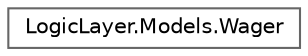 digraph "Graphical Class Hierarchy"
{
 // LATEX_PDF_SIZE
  bgcolor="transparent";
  edge [fontname=Helvetica,fontsize=10,labelfontname=Helvetica,labelfontsize=10];
  node [fontname=Helvetica,fontsize=10,shape=box,height=0.2,width=0.4];
  rankdir="LR";
  Node0 [id="Node000000",label="LogicLayer.Models.Wager",height=0.2,width=0.4,color="grey40", fillcolor="white", style="filled",URL="$struct_logic_layer_1_1_models_1_1_wager.html",tooltip=" "];
}
